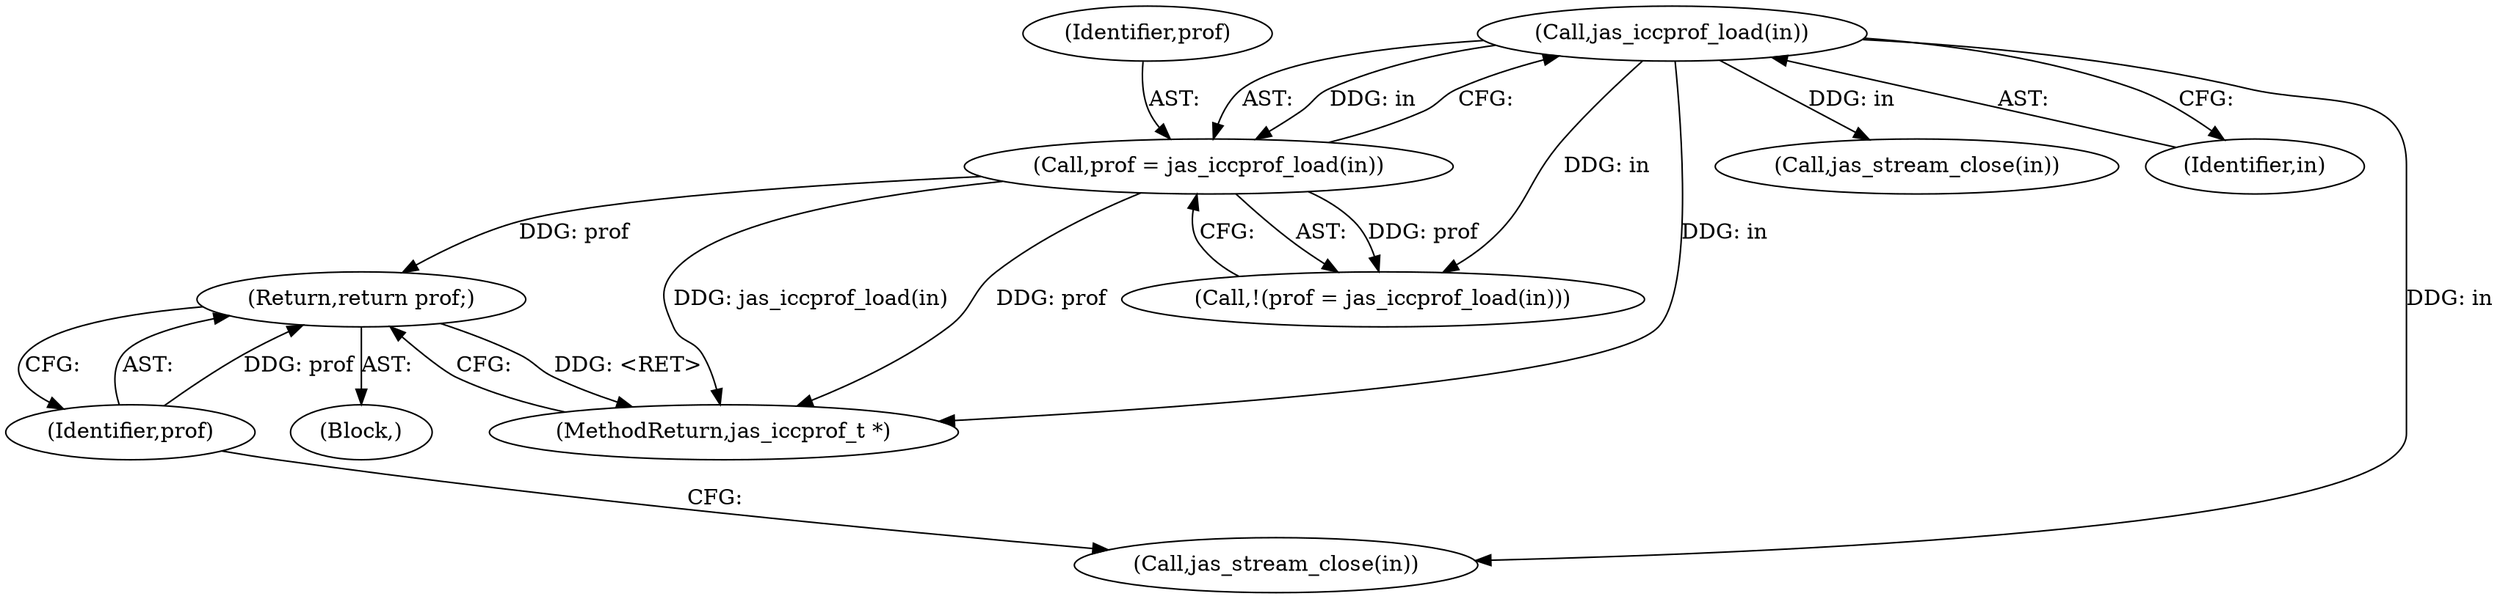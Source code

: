 digraph "0_jasper_d42b2388f7f8e0332c846675133acea151fc557a_6@pointer" {
"1000116" [label="(Return,return prof;)"];
"1000117" [label="(Identifier,prof)"];
"1000109" [label="(Call,prof = jas_iccprof_load(in))"];
"1000111" [label="(Call,jas_iccprof_load(in))"];
"1000108" [label="(Call,!(prof = jas_iccprof_load(in)))"];
"1000116" [label="(Return,return prof;)"];
"1000117" [label="(Identifier,prof)"];
"1000110" [label="(Identifier,prof)"];
"1000121" [label="(Call,jas_stream_close(in))"];
"1000111" [label="(Call,jas_iccprof_load(in))"];
"1000112" [label="(Identifier,in)"];
"1000125" [label="(MethodReturn,jas_iccprof_t *)"];
"1000114" [label="(Call,jas_stream_close(in))"];
"1000109" [label="(Call,prof = jas_iccprof_load(in))"];
"1000103" [label="(Block,)"];
"1000116" -> "1000103"  [label="AST: "];
"1000116" -> "1000117"  [label="CFG: "];
"1000117" -> "1000116"  [label="AST: "];
"1000125" -> "1000116"  [label="CFG: "];
"1000116" -> "1000125"  [label="DDG: <RET>"];
"1000117" -> "1000116"  [label="DDG: prof"];
"1000109" -> "1000116"  [label="DDG: prof"];
"1000117" -> "1000114"  [label="CFG: "];
"1000109" -> "1000108"  [label="AST: "];
"1000109" -> "1000111"  [label="CFG: "];
"1000110" -> "1000109"  [label="AST: "];
"1000111" -> "1000109"  [label="AST: "];
"1000108" -> "1000109"  [label="CFG: "];
"1000109" -> "1000125"  [label="DDG: jas_iccprof_load(in)"];
"1000109" -> "1000125"  [label="DDG: prof"];
"1000109" -> "1000108"  [label="DDG: prof"];
"1000111" -> "1000109"  [label="DDG: in"];
"1000111" -> "1000112"  [label="CFG: "];
"1000112" -> "1000111"  [label="AST: "];
"1000111" -> "1000125"  [label="DDG: in"];
"1000111" -> "1000108"  [label="DDG: in"];
"1000111" -> "1000114"  [label="DDG: in"];
"1000111" -> "1000121"  [label="DDG: in"];
}
